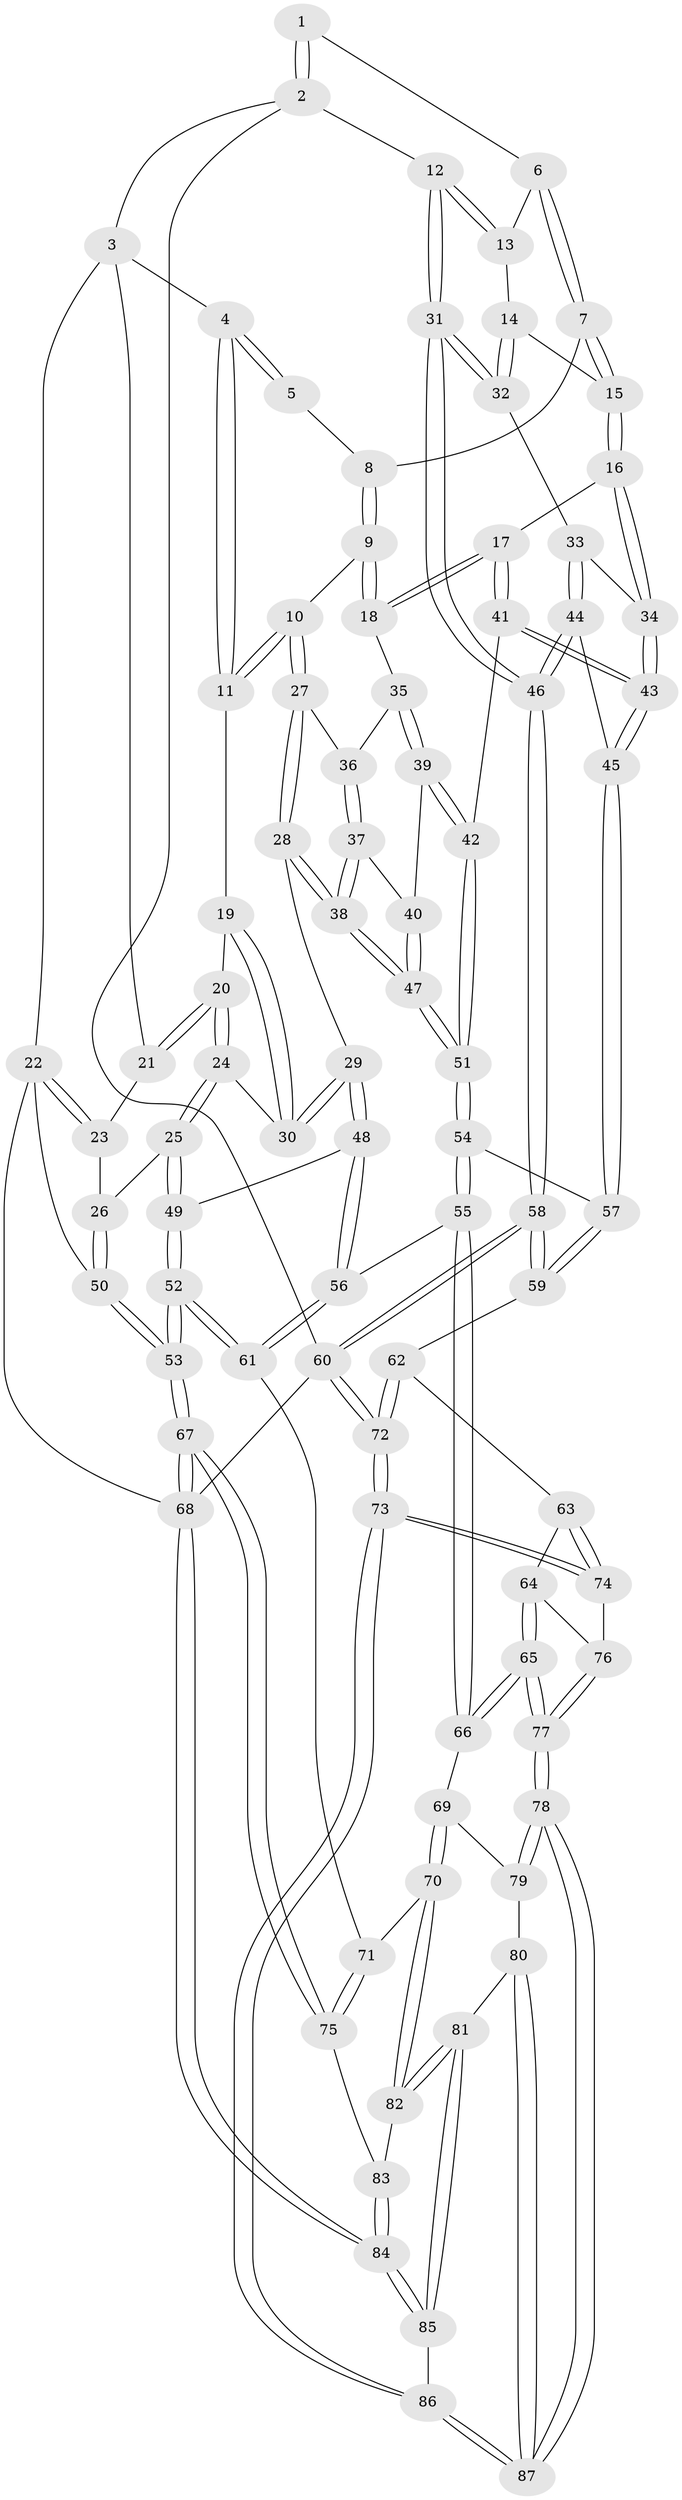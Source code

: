 // coarse degree distribution, {2: 0.07692307692307693, 3: 0.23076923076923078, 5: 0.19230769230769232, 4: 0.38461538461538464, 6: 0.07692307692307693, 7: 0.038461538461538464}
// Generated by graph-tools (version 1.1) at 2025/05/03/04/25 22:05:34]
// undirected, 87 vertices, 214 edges
graph export_dot {
graph [start="1"]
  node [color=gray90,style=filled];
  1 [pos="+1+0"];
  2 [pos="+1+0"];
  3 [pos="+0.36781836067485657+0"];
  4 [pos="+0.3739611275615135+0"];
  5 [pos="+0.6663753350496259+0"];
  6 [pos="+0.8720694606152459+0.114238739976114"];
  7 [pos="+0.8414736566163199+0.12391791380964977"];
  8 [pos="+0.792421639167296+0.11653973844510307"];
  9 [pos="+0.713846068281112+0.15736215587000166"];
  10 [pos="+0.5707962028215183+0.1741856095790001"];
  11 [pos="+0.5205758035791057+0.10731982034148976"];
  12 [pos="+1+0.31879413182205385"];
  13 [pos="+0.9147861561767712+0.15054843024526282"];
  14 [pos="+0.9065561623176215+0.2655387372334007"];
  15 [pos="+0.8350475904536081+0.2743518912238852"];
  16 [pos="+0.8191025717658763+0.2959527576723825"];
  17 [pos="+0.7965186004026682+0.3058505386346794"];
  18 [pos="+0.7862275697395837+0.30183432609113764"];
  19 [pos="+0.40465741886439893+0.26284524286312466"];
  20 [pos="+0.26668358121916264+0.25064533132084493"];
  21 [pos="+0.32887977688689524+0"];
  22 [pos="+0+0.0872654727150684"];
  23 [pos="+0.05190938306618676+0.15871604748730284"];
  24 [pos="+0.24524046754641268+0.31425918922104185"];
  25 [pos="+0.23688200072958462+0.32202239241065106"];
  26 [pos="+0.11691218952621721+0.32974528406085984"];
  27 [pos="+0.5710493493143254+0.18105212332791076"];
  28 [pos="+0.47263376349752745+0.36433416200418617"];
  29 [pos="+0.4507410473518889+0.3701465420762868"];
  30 [pos="+0.44125970667170394+0.3658390765051271"];
  31 [pos="+1+0.32669690173932725"];
  32 [pos="+1+0.31911088403467835"];
  33 [pos="+0.9092769859490951+0.35370917675013597"];
  34 [pos="+0.8870605962376131+0.3474082974751144"];
  35 [pos="+0.7202553345483771+0.30838689574973044"];
  36 [pos="+0.6265720831898953+0.2647372615877408"];
  37 [pos="+0.6332063889133583+0.37574818992629166"];
  38 [pos="+0.5399864553709747+0.42062607885231834"];
  39 [pos="+0.6937543514476783+0.4055552557992347"];
  40 [pos="+0.6699895148343252+0.40220758002762524"];
  41 [pos="+0.785231511778995+0.4490719059143075"];
  42 [pos="+0.739330085634533+0.4360715994059309"];
  43 [pos="+0.7941440507005829+0.4596434595872793"];
  44 [pos="+0.879109388807322+0.4795224888254289"];
  45 [pos="+0.8186304174605145+0.4991454632020641"];
  46 [pos="+1+0.4726879590211031"];
  47 [pos="+0.5780837736934201+0.5526189847553553"];
  48 [pos="+0.36269806698810153+0.5672541497682656"];
  49 [pos="+0.2848336874926898+0.5505906879678965"];
  50 [pos="+0+0.5103065278204874"];
  51 [pos="+0.5782790341782267+0.5556001598291235"];
  52 [pos="+0+0.7200251176450353"];
  53 [pos="+0+0.7419920708608039"];
  54 [pos="+0.5761414797882369+0.5733472773314742"];
  55 [pos="+0.5183090840903137+0.6292856931068855"];
  56 [pos="+0.4426315126995501+0.6317725689170494"];
  57 [pos="+0.7936841369881485+0.5998861846806"];
  58 [pos="+1+0.6870179409493274"];
  59 [pos="+0.8192335605506075+0.6555172571096568"];
  60 [pos="+1+1"];
  61 [pos="+0.39215859804833403+0.74397406426397"];
  62 [pos="+0.8047289717320943+0.6923951641988868"];
  63 [pos="+0.7830087243599655+0.7160125457545391"];
  64 [pos="+0.6849736241034482+0.7664038564671758"];
  65 [pos="+0.6341376636669803+0.7794838268572541"];
  66 [pos="+0.5919747356429303+0.7484534877845658"];
  67 [pos="+0+1"];
  68 [pos="+0+1"];
  69 [pos="+0.49952395017801243+0.8343430684244303"];
  70 [pos="+0.4134587063714884+0.8107401958917981"];
  71 [pos="+0.3916189897130803+0.7531934648495294"];
  72 [pos="+1+1"];
  73 [pos="+0.9972232103311687+1"];
  74 [pos="+0.7993520486671083+0.8849852137509161"];
  75 [pos="+0.28213218684348057+0.8357711974096068"];
  76 [pos="+0.7485775611853476+0.859316313474621"];
  77 [pos="+0.6309827871149496+0.8942470659562334"];
  78 [pos="+0.6259600750289502+0.9224630433392016"];
  79 [pos="+0.4997421094577627+0.8351634478799758"];
  80 [pos="+0.49480757815424026+0.9099405298898835"];
  81 [pos="+0.4223640135026788+0.916678960292966"];
  82 [pos="+0.40478165460339505+0.8538878610547318"];
  83 [pos="+0.3573087396569396+0.869255743293958"];
  84 [pos="+0+1"];
  85 [pos="+0.25132864051461623+1"];
  86 [pos="+0.6744308015865327+1"];
  87 [pos="+0.6232751456751311+0.9926716650895948"];
  1 -- 2;
  1 -- 2;
  1 -- 6;
  2 -- 3;
  2 -- 12;
  2 -- 60;
  3 -- 4;
  3 -- 21;
  3 -- 22;
  4 -- 5;
  4 -- 5;
  4 -- 11;
  4 -- 11;
  5 -- 8;
  6 -- 7;
  6 -- 7;
  6 -- 13;
  7 -- 8;
  7 -- 15;
  7 -- 15;
  8 -- 9;
  8 -- 9;
  9 -- 10;
  9 -- 18;
  9 -- 18;
  10 -- 11;
  10 -- 11;
  10 -- 27;
  10 -- 27;
  11 -- 19;
  12 -- 13;
  12 -- 13;
  12 -- 31;
  12 -- 31;
  13 -- 14;
  14 -- 15;
  14 -- 32;
  14 -- 32;
  15 -- 16;
  15 -- 16;
  16 -- 17;
  16 -- 34;
  16 -- 34;
  17 -- 18;
  17 -- 18;
  17 -- 41;
  17 -- 41;
  18 -- 35;
  19 -- 20;
  19 -- 30;
  19 -- 30;
  20 -- 21;
  20 -- 21;
  20 -- 24;
  20 -- 24;
  21 -- 23;
  22 -- 23;
  22 -- 23;
  22 -- 50;
  22 -- 68;
  23 -- 26;
  24 -- 25;
  24 -- 25;
  24 -- 30;
  25 -- 26;
  25 -- 49;
  25 -- 49;
  26 -- 50;
  26 -- 50;
  27 -- 28;
  27 -- 28;
  27 -- 36;
  28 -- 29;
  28 -- 38;
  28 -- 38;
  29 -- 30;
  29 -- 30;
  29 -- 48;
  29 -- 48;
  31 -- 32;
  31 -- 32;
  31 -- 46;
  31 -- 46;
  32 -- 33;
  33 -- 34;
  33 -- 44;
  33 -- 44;
  34 -- 43;
  34 -- 43;
  35 -- 36;
  35 -- 39;
  35 -- 39;
  36 -- 37;
  36 -- 37;
  37 -- 38;
  37 -- 38;
  37 -- 40;
  38 -- 47;
  38 -- 47;
  39 -- 40;
  39 -- 42;
  39 -- 42;
  40 -- 47;
  40 -- 47;
  41 -- 42;
  41 -- 43;
  41 -- 43;
  42 -- 51;
  42 -- 51;
  43 -- 45;
  43 -- 45;
  44 -- 45;
  44 -- 46;
  44 -- 46;
  45 -- 57;
  45 -- 57;
  46 -- 58;
  46 -- 58;
  47 -- 51;
  47 -- 51;
  48 -- 49;
  48 -- 56;
  48 -- 56;
  49 -- 52;
  49 -- 52;
  50 -- 53;
  50 -- 53;
  51 -- 54;
  51 -- 54;
  52 -- 53;
  52 -- 53;
  52 -- 61;
  52 -- 61;
  53 -- 67;
  53 -- 67;
  54 -- 55;
  54 -- 55;
  54 -- 57;
  55 -- 56;
  55 -- 66;
  55 -- 66;
  56 -- 61;
  56 -- 61;
  57 -- 59;
  57 -- 59;
  58 -- 59;
  58 -- 59;
  58 -- 60;
  58 -- 60;
  59 -- 62;
  60 -- 72;
  60 -- 72;
  60 -- 68;
  61 -- 71;
  62 -- 63;
  62 -- 72;
  62 -- 72;
  63 -- 64;
  63 -- 74;
  63 -- 74;
  64 -- 65;
  64 -- 65;
  64 -- 76;
  65 -- 66;
  65 -- 66;
  65 -- 77;
  65 -- 77;
  66 -- 69;
  67 -- 68;
  67 -- 68;
  67 -- 75;
  67 -- 75;
  68 -- 84;
  68 -- 84;
  69 -- 70;
  69 -- 70;
  69 -- 79;
  70 -- 71;
  70 -- 82;
  70 -- 82;
  71 -- 75;
  71 -- 75;
  72 -- 73;
  72 -- 73;
  73 -- 74;
  73 -- 74;
  73 -- 86;
  73 -- 86;
  74 -- 76;
  75 -- 83;
  76 -- 77;
  76 -- 77;
  77 -- 78;
  77 -- 78;
  78 -- 79;
  78 -- 79;
  78 -- 87;
  78 -- 87;
  79 -- 80;
  80 -- 81;
  80 -- 87;
  80 -- 87;
  81 -- 82;
  81 -- 82;
  81 -- 85;
  81 -- 85;
  82 -- 83;
  83 -- 84;
  83 -- 84;
  84 -- 85;
  84 -- 85;
  85 -- 86;
  86 -- 87;
  86 -- 87;
}
